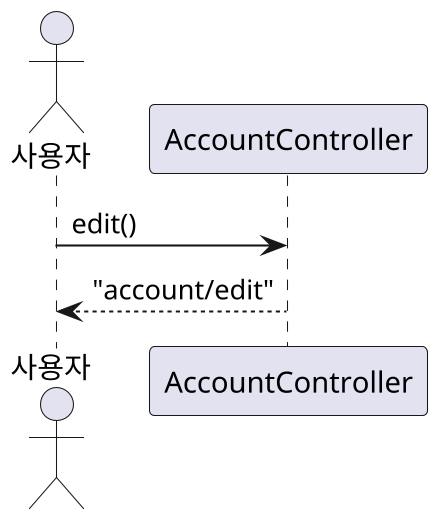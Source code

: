 @startuml
skinparam dpi 200
actor 사용자
participant AccountController

사용자 -> AccountController : edit()
AccountController --> 사용자 : "account/edit"
@enduml
